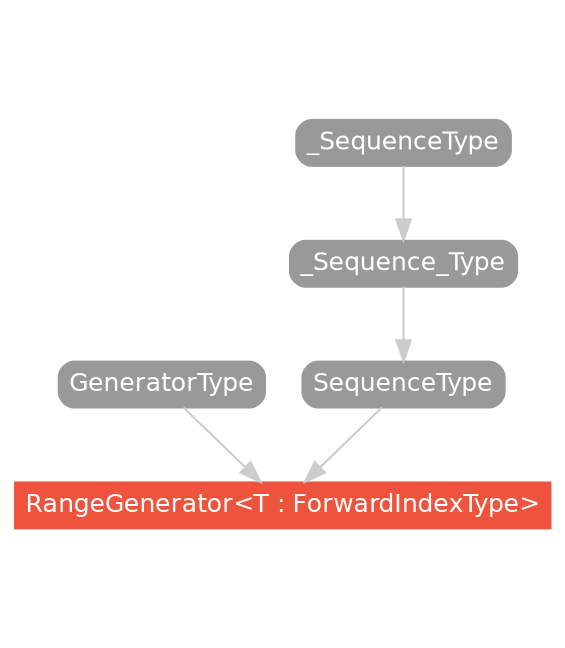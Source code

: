 strict digraph "RangeGenerator<T : ForwardIndexType> - Type Hierarchy - SwiftDoc.org" {
    pad="0.1,0.8"
    node [shape=box, style="filled,rounded", color="#999999", fillcolor="#999999", fontcolor=white, fontname=Helvetica, fontnames="Helvetica,sansserif", fontsize=12, margin="0.07,0.05", height="0.3"]
    edge [color="#cccccc"]
    "GeneratorType" [URL="/protocol/GeneratorType/"]
    "RangeGenerator<T : ForwardIndexType>" [URL="/type/RangeGenerator/", style="filled", fillcolor="#ee543d", color="#ee543d"]
    "SequenceType" [URL="/protocol/SequenceType/"]
    "_SequenceType" [URL="/protocol/_SequenceType/"]
    "_Sequence_Type" [URL="/protocol/_Sequence_Type/"]    "GeneratorType" -> "RangeGenerator<T : ForwardIndexType>"
    "SequenceType" -> "RangeGenerator<T : ForwardIndexType>"
    "_Sequence_Type" -> "SequenceType"
    "_SequenceType" -> "_Sequence_Type"
    subgraph Types {
        rank = max; "RangeGenerator<T : ForwardIndexType>";
    }
}